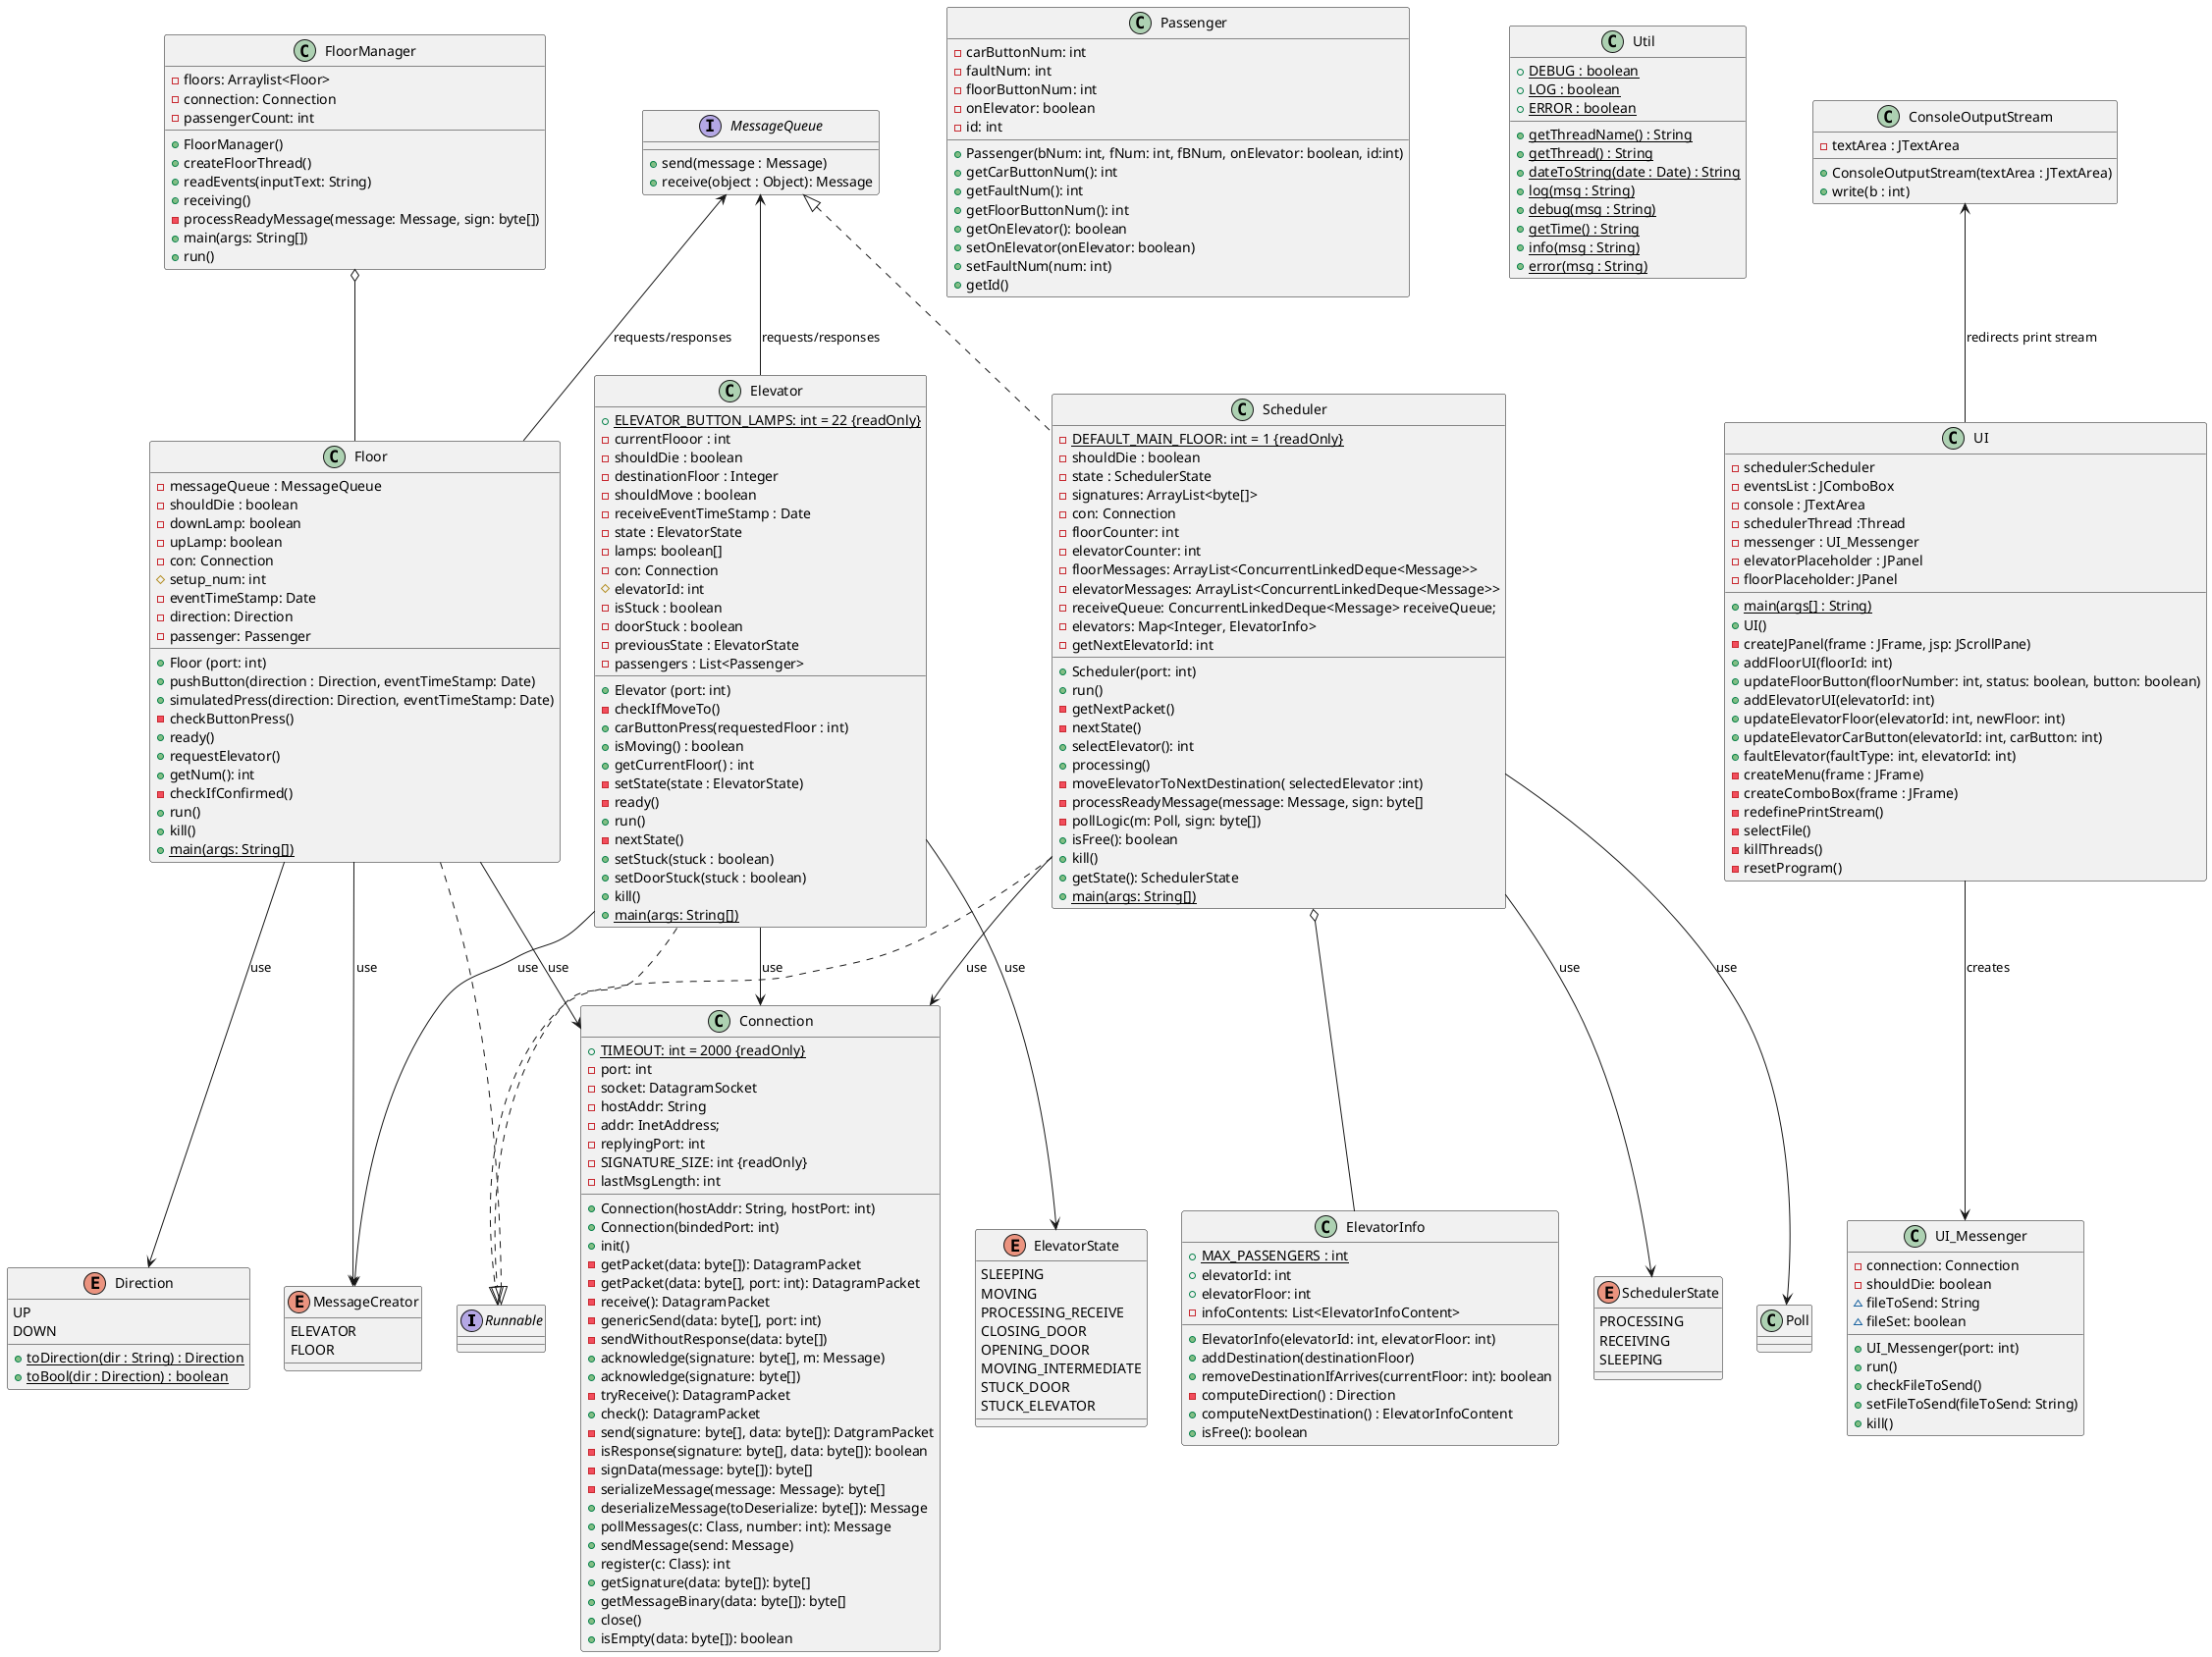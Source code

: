@startuml
interface "Runnable"



class "Connection" {
  + {static} TIMEOUT: int = 2000 {readOnly}
  - port: int
  - socket: DatagramSocket
  - hostAddr: String
  - addr: InetAddress;
  - replyingPort: int
  - SIGNATURE_SIZE: int {readOnly}
  - lastMsgLength: int
  + Connection(hostAddr: String, hostPort: int)
  + Connection(bindedPort: int)
  + init()
  - getPacket(data: byte[]): DatagramPacket
  - getPacket(data: byte[], port: int): DatagramPacket
  - receive(): DatagramPacket
  - genericSend(data: byte[], port: int)
  - sendWithoutResponse(data: byte[])
  + acknowledge(signature: byte[], m: Message)
  + acknowledge(signature: byte[])
  - tryReceive(): DatagramPacket
  + check(): DatagramPacket
  - send(signature: byte[], data: byte[]): DatgramPacket
  - isResponse(signature: byte[], data: byte[]): boolean
  - signData(message: byte[]): byte[]
  - serializeMessage(message: Message): byte[]
  + deserializeMessage(toDeserialize: byte[]): Message
  + pollMessages(c: Class, number: int): Message
  + sendMessage(send: Message)
  + register(c: Class): int
  + getSignature(data: byte[]): byte[]
  + getMessageBinary(data: byte[]): byte[]
  + close()
  + isEmpty(data: byte[]): boolean
}

enum "Direction" {
  UP
  DOWN
  + {static} toDirection(dir : String) : Direction
  + {static} toBool(dir : Direction) : boolean
}

class "Elevator" {
  + {static} ELEVATOR_BUTTON_LAMPS: int = 22 {readOnly}
  - currentFlooor : int
  - shouldDie : boolean
  - destinationFloor : Integer
  - shouldMove : boolean
  - receiveEventTimeStamp : Date
  - state : ElevatorState
  - lamps: boolean[]
  - con: Connection
  # elevatorId: int
  - isStuck : boolean
  - doorStuck : boolean
  - previousState : ElevatorState
  - passengers : List<Passenger>
  + Elevator (port: int)
  - checkIfMoveTo()
  + carButtonPress(requestedFloor : int)
  + isMoving() : boolean
  + getCurrentFloor() : int
  - setState(state : ElevatorState)
  - ready()
  + run()
  - nextState()
  + setStuck(stuck : boolean)
  + setDoorStuck(stuck : boolean)
  + kill()
  + {static} main(args: String[])
}

enum "ElevatorState" {
  SLEEPING
  MOVING
  PROCESSING_RECEIVE
  CLOSING_DOOR
  OPENING_DOOR
  MOVING_INTERMEDIATE
  STUCK_DOOR
  STUCK_ELEVATOR
}

class "ElevatorInfo" {
  + {static} MAX_PASSENGERS : int
  + elevatorId: int
  + elevatorFloor: int
  - infoContents: List<ElevatorInfoContent>
  + ElevatorInfo(elevatorId: int, elevatorFloor: int)
  + addDestination(destinationFloor)
  + removeDestinationIfArrives(currentFloor: int): boolean
  - computeDirection() : Direction
  + computeNextDestination() : ElevatorInfoContent
  + isFree(): boolean
}

class "Floor" {
  - messageQueue : MessageQueue
  - shouldDie : boolean
  - downLamp: boolean
  - upLamp: boolean
  - con: Connection
  # setup_num: int
  - eventTimeStamp: Date
  - direction: Direction
  - passenger: Passenger
  + Floor (port: int)
  + pushButton(direction : Direction, eventTimeStamp: Date)
  + simulatedPress(direction: Direction, eventTimeStamp: Date)
  - checkButtonPress()
  + ready()
  + requestElevator()
  + getNum(): int
  - checkIfConfirmed()
  + run()
  + kill()
  + {static} main(args: String[])
}

class "FloorManager" {
  - floors: Arraylist<Floor>
  - connection: Connection
  - passengerCount: int
  + FloorManager()
  + createFloorThread()
  + readEvents(inputText: String)
  + receiving()
  - processReadyMessage(message: Message, sign: byte[])
  + main(args: String[])
  + run()
}

class "Passenger" {
 - carButtonNum: int
 - faultNum: int
 - floorButtonNum: int
 - onElevator: boolean
 - id: int
 + Passenger(bNum: int, fNum: int, fBNum, onElevator: boolean, id:int)
 + getCarButtonNum(): int
 + getFaultNum(): int
 + getFloorButtonNum(): int
 + getOnElevator(): boolean
 + setOnElevator(onElevator: boolean)
 + setFaultNum(num: int)
 + getId()
}

enum "MessageCreator" {
  ELEVATOR
  FLOOR
}


interface "MessageQueue" {
  + send(message : Message)
  + receive(object : Object): Message
}


class "Scheduler" {
  - {static} DEFAULT_MAIN_FLOOR: int = 1 {readOnly}
  - shouldDie : boolean
  - state : SchedulerState
  - signatures: ArrayList<byte[]>
  - con: Connection
  - floorCounter: int
  - elevatorCounter: int
  - floorMessages: ArrayList<ConcurrentLinkedDeque<Message>>
  - elevatorMessages: ArrayList<ConcurrentLinkedDeque<Message>>
  - receiveQueue: ConcurrentLinkedDeque<Message> receiveQueue;
  - elevators: Map<Integer, ElevatorInfo>
  + Scheduler(port: int)
  + run()
  - getNextPacket()
  - nextState()
  + selectElevator(): int
  + processing()
  - moveElevatorToNextDestination( selectedElevator :int)
  - getNextElevatorId: int
  - processReadyMessage(message: Message, sign: byte[]
  - pollLogic(m: Poll, sign: byte[])
  + isFree(): boolean
  + kill()
  + getState(): SchedulerState
  + {static} main(args: String[])
}

enum "SchedulerState" {
  PROCESSING
  RECEIVING
  SLEEPING
}


class Util {
 {static} + DEBUG : boolean
 {static} + LOG : boolean
 {static} + ERROR : boolean
 {static} + getThreadName() : String
 {static} + getThread() : String
 {static} + dateToString(date : Date) : String
 {static} + log(msg : String)
 {static} + debug(msg : String)
 {static} + getTime() : String
 {static} + info(msg : String)
 {static} + error(msg : String)
}

class "UI_Messenger" {
  - connection: Connection
  - shouldDie: boolean
  ~ fileToSend: String
  ~ fileSet: boolean
  + UI_Messenger(port: int)
  + run()
  + checkFileToSend()
  + setFileToSend(fileToSend: String)
  + kill()
}

class UI {
        - scheduler:Scheduler 
	- eventsList : JComboBox 
	- console : JTextArea 
	- schedulerThread :Thread  
        - messenger : UI_Messenger
        - elevatorPlaceholder : JPanel
        - floorPlaceholder: JPanel
        {static} + main(args[] : String)
        + UI()
	- createJPanel(frame : JFrame, jsp: JScrollPane)
	+ addFloorUI(floorId: int)
	+ updateFloorButton(floorNumber: int, status: boolean, button: boolean)
	+ addElevatorUI(elevatorId: int)
	+ updateElevatorFloor(elevatorId: int, newFloor: int)
	+ updateElevatorCarButton(elevatorId: int, carButton: int)
	+ faultElevator(faultType: int, elevatorId: int)
- createMenu(frame : JFrame)
- createComboBox(frame : JFrame)
- redefinePrintStream()
- selectFile()
- killThreads()
- resetProgram()
}

class ConsoleOutputStream{
  - textArea : JTextArea
  + ConsoleOutputStream(textArea : JTextArea)
  + write(b : int)
}


"Elevator" ..|> Runnable
"Floor" ..|> Runnable
"Scheduler" ..|> Runnable
"Floor" --> "Direction" : use
"Scheduler" --> "SchedulerState" : use
"Elevator" --> "ElevatorState" : use
"MessageQueue" <|.. "Scheduler"
"MessageQueue" <-- "Floor" : requests/responses
"MessageQueue" <-- "Elevator" : requests/responses
"ConsoleOutputStream" <-- "UI" : redirects print stream
"Floor" --> "Connection" : use
"Scheduler" --> "Connection" : use
"Elevator" --> "Connection" : use
"FloorManager" o-- "Floor"
"Scheduler" o-- "ElevatorInfo"
"Elevator" --> "MessageCreator" : use
"Floor" --> "MessageCreator" : use
"Scheduler" --> "Poll" : use
"UI" --> "UI_Messenger" : creates
@enduml

